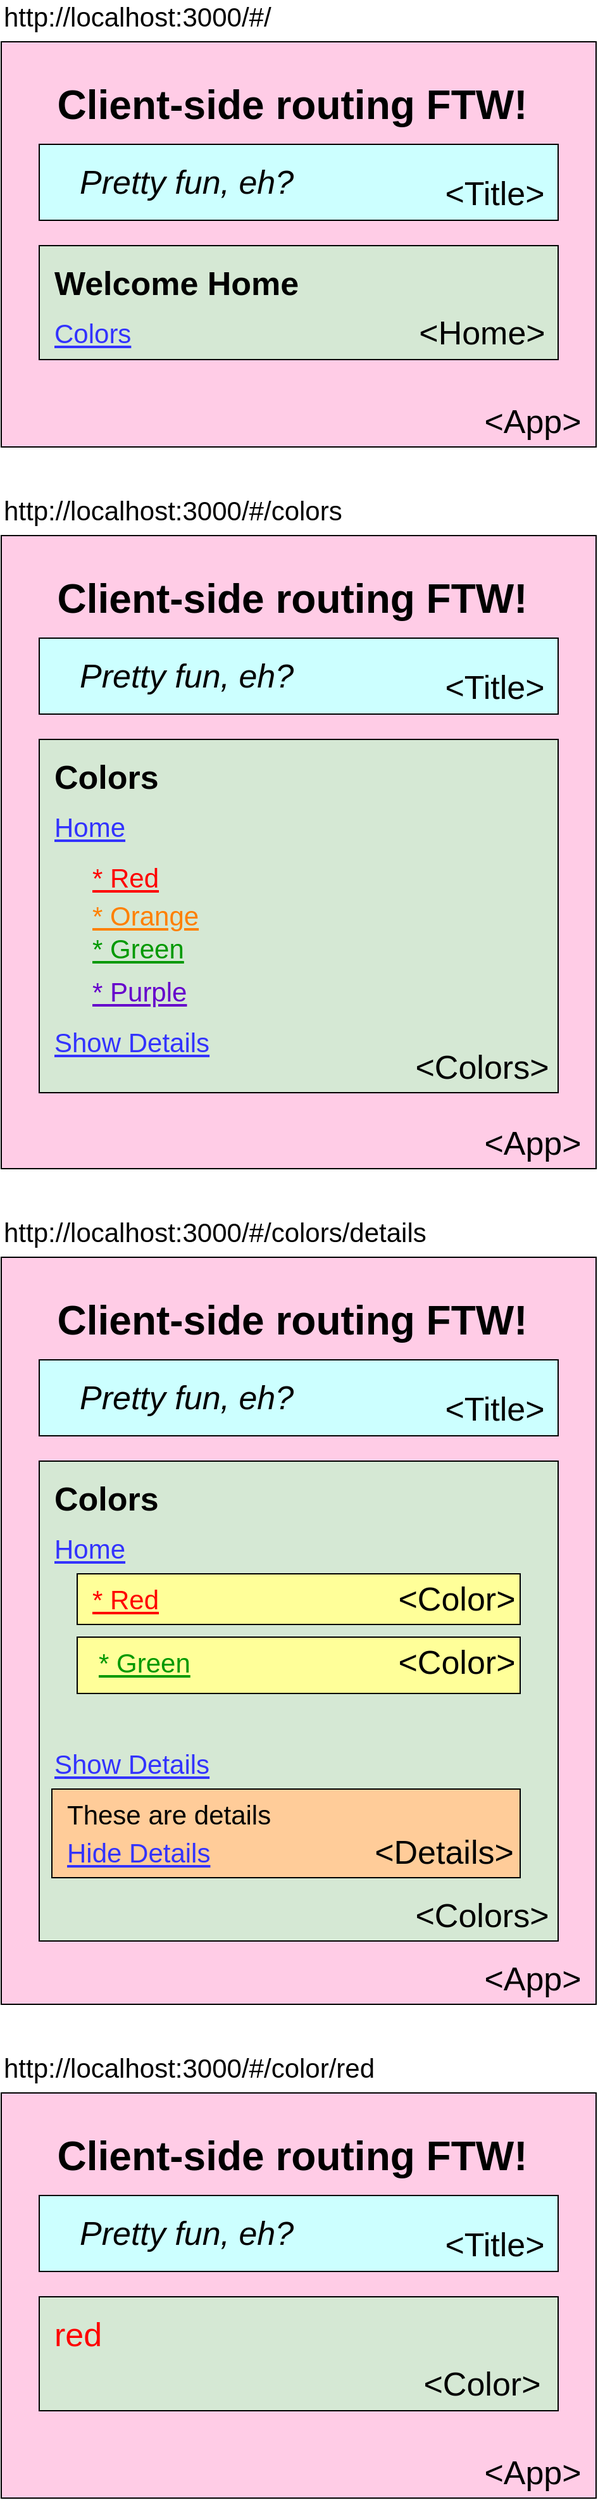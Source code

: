 <mxfile version="12.9.9" type="device"><diagram id="0Zl4t6_2vY1DB8SPb5QY" name="Page-1"><mxGraphModel dx="1422" dy="785" grid="1" gridSize="10" guides="1" tooltips="1" connect="1" arrows="1" fold="1" page="1" pageScale="1" pageWidth="827" pageHeight="1169" math="0" shadow="0"><root><mxCell id="0"/><mxCell id="1" parent="0"/><mxCell id="jJ7Za0xZ4OZuTbOTkPoN-1" value="" style="rounded=0;whiteSpace=wrap;html=1;fillColor=#FFCCE6;" vertex="1" parent="1"><mxGeometry x="150" y="80" width="470" height="320" as="geometry"/></mxCell><mxCell id="jJ7Za0xZ4OZuTbOTkPoN-2" value="Client-side routing FTW!" style="text;html=1;strokeColor=none;fillColor=none;align=center;verticalAlign=middle;whiteSpace=wrap;rounded=0;fontSize=32;fontStyle=1" vertex="1" parent="1"><mxGeometry x="180" y="120" width="400" height="20" as="geometry"/></mxCell><mxCell id="jJ7Za0xZ4OZuTbOTkPoN-3" value="&amp;lt;App&amp;gt;" style="text;html=1;strokeColor=none;fillColor=none;align=center;verticalAlign=middle;whiteSpace=wrap;rounded=0;fontSize=26;fontColor=#000000;" vertex="1" parent="1"><mxGeometry x="550" y="370" width="40" height="20" as="geometry"/></mxCell><mxCell id="jJ7Za0xZ4OZuTbOTkPoN-4" value="" style="rounded=0;whiteSpace=wrap;html=1;fillColor=#CCFFFF;fontSize=26;fontColor=#FFCCE6;" vertex="1" parent="1"><mxGeometry x="180" y="161" width="410" height="60" as="geometry"/></mxCell><mxCell id="jJ7Za0xZ4OZuTbOTkPoN-5" value="Pretty fun, eh?" style="text;html=1;strokeColor=none;fillColor=none;align=left;verticalAlign=middle;whiteSpace=wrap;rounded=0;fontSize=26;fontColor=#000000;fontStyle=2" vertex="1" parent="1"><mxGeometry x="210" y="181" width="250" height="20" as="geometry"/></mxCell><mxCell id="jJ7Za0xZ4OZuTbOTkPoN-6" value="&amp;lt;Title&amp;gt;" style="text;html=1;strokeColor=none;fillColor=none;align=center;verticalAlign=middle;whiteSpace=wrap;rounded=0;fontSize=26;fontColor=#000000;" vertex="1" parent="1"><mxGeometry x="520" y="190" width="40" height="20" as="geometry"/></mxCell><mxCell id="jJ7Za0xZ4OZuTbOTkPoN-8" value="" style="rounded=0;whiteSpace=wrap;html=1;fillColor=#D5E8D4;fontSize=26;fontColor=#CCFFFF;" vertex="1" parent="1"><mxGeometry x="180" y="241" width="410" height="90" as="geometry"/></mxCell><mxCell id="jJ7Za0xZ4OZuTbOTkPoN-9" value="&amp;lt;Home&amp;gt;" style="text;html=1;strokeColor=none;fillColor=none;align=center;verticalAlign=middle;whiteSpace=wrap;rounded=0;fontSize=26;fontColor=#000000;" vertex="1" parent="1"><mxGeometry x="510" y="300" width="40" height="20" as="geometry"/></mxCell><mxCell id="jJ7Za0xZ4OZuTbOTkPoN-11" value="&lt;div&gt;Welcome Home&lt;br&gt;&lt;/div&gt;" style="text;html=1;strokeColor=none;fillColor=none;align=left;verticalAlign=middle;whiteSpace=wrap;rounded=0;fontSize=26;fontStyle=1" vertex="1" parent="1"><mxGeometry x="190" y="261" width="330" height="20" as="geometry"/></mxCell><mxCell id="jJ7Za0xZ4OZuTbOTkPoN-12" value="Colors" style="text;html=1;strokeColor=none;fillColor=none;align=left;verticalAlign=middle;whiteSpace=wrap;rounded=0;fontSize=21;fontColor=#3333FF;fontStyle=4" vertex="1" parent="1"><mxGeometry x="190" y="300" width="40" height="20" as="geometry"/></mxCell><mxCell id="jJ7Za0xZ4OZuTbOTkPoN-13" value="" style="rounded=0;whiteSpace=wrap;html=1;fillColor=#FFCCE6;" vertex="1" parent="1"><mxGeometry x="150" y="470" width="470" height="500" as="geometry"/></mxCell><mxCell id="jJ7Za0xZ4OZuTbOTkPoN-14" value="Client-side routing FTW!" style="text;html=1;strokeColor=none;fillColor=none;align=center;verticalAlign=middle;whiteSpace=wrap;rounded=0;fontSize=32;fontStyle=1" vertex="1" parent="1"><mxGeometry x="180" y="510" width="400" height="20" as="geometry"/></mxCell><mxCell id="jJ7Za0xZ4OZuTbOTkPoN-15" value="&amp;lt;App&amp;gt;" style="text;html=1;strokeColor=none;fillColor=none;align=center;verticalAlign=middle;whiteSpace=wrap;rounded=0;fontSize=26;fontColor=#000000;" vertex="1" parent="1"><mxGeometry x="550" y="940" width="40" height="20" as="geometry"/></mxCell><mxCell id="jJ7Za0xZ4OZuTbOTkPoN-16" value="" style="rounded=0;whiteSpace=wrap;html=1;fillColor=#CCFFFF;fontSize=26;fontColor=#FFCCE6;" vertex="1" parent="1"><mxGeometry x="180" y="551" width="410" height="60" as="geometry"/></mxCell><mxCell id="jJ7Za0xZ4OZuTbOTkPoN-17" value="Pretty fun, eh?" style="text;html=1;strokeColor=none;fillColor=none;align=left;verticalAlign=middle;whiteSpace=wrap;rounded=0;fontSize=26;fontColor=#000000;fontStyle=2" vertex="1" parent="1"><mxGeometry x="210" y="571" width="250" height="20" as="geometry"/></mxCell><mxCell id="jJ7Za0xZ4OZuTbOTkPoN-18" value="&amp;lt;Title&amp;gt;" style="text;html=1;strokeColor=none;fillColor=none;align=center;verticalAlign=middle;whiteSpace=wrap;rounded=0;fontSize=26;fontColor=#000000;" vertex="1" parent="1"><mxGeometry x="520" y="580" width="40" height="20" as="geometry"/></mxCell><mxCell id="jJ7Za0xZ4OZuTbOTkPoN-19" value="" style="rounded=0;whiteSpace=wrap;html=1;fillColor=#D5E8D4;fontSize=26;fontColor=#CCFFFF;" vertex="1" parent="1"><mxGeometry x="180" y="631" width="410" height="279" as="geometry"/></mxCell><mxCell id="jJ7Za0xZ4OZuTbOTkPoN-20" value="&amp;lt;Colors&amp;gt;" style="text;html=1;strokeColor=none;fillColor=none;align=center;verticalAlign=middle;whiteSpace=wrap;rounded=0;fontSize=26;fontColor=#000000;" vertex="1" parent="1"><mxGeometry x="510" y="880" width="40" height="20" as="geometry"/></mxCell><mxCell id="jJ7Za0xZ4OZuTbOTkPoN-21" value="Colors" style="text;html=1;strokeColor=none;fillColor=none;align=left;verticalAlign=middle;whiteSpace=wrap;rounded=0;fontSize=26;fontStyle=1" vertex="1" parent="1"><mxGeometry x="190" y="651" width="330" height="20" as="geometry"/></mxCell><mxCell id="jJ7Za0xZ4OZuTbOTkPoN-22" value="Home" style="text;html=1;strokeColor=none;fillColor=none;align=left;verticalAlign=middle;whiteSpace=wrap;rounded=0;fontSize=21;fontColor=#3333FF;fontStyle=4" vertex="1" parent="1"><mxGeometry x="190" y="690" width="70" height="20" as="geometry"/></mxCell><mxCell id="jJ7Za0xZ4OZuTbOTkPoN-23" value="* Red" style="text;html=1;strokeColor=none;fillColor=none;align=left;verticalAlign=middle;whiteSpace=wrap;rounded=0;fontSize=21;fontColor=#FF0000;fontStyle=4" vertex="1" parent="1"><mxGeometry x="220" y="730" width="90" height="20" as="geometry"/></mxCell><mxCell id="jJ7Za0xZ4OZuTbOTkPoN-24" value="http://localhost:3000/#/" style="text;html=1;strokeColor=none;fillColor=none;align=left;verticalAlign=middle;whiteSpace=wrap;rounded=0;fontSize=21;fontColor=#000000;" vertex="1" parent="1"><mxGeometry x="150" y="50" width="280" height="20" as="geometry"/></mxCell><mxCell id="jJ7Za0xZ4OZuTbOTkPoN-25" value="http://localhost:3000/#/colors" style="text;html=1;strokeColor=none;fillColor=none;align=left;verticalAlign=middle;whiteSpace=wrap;rounded=0;fontSize=21;fontColor=#000000;" vertex="1" parent="1"><mxGeometry x="150" y="440" width="280" height="20" as="geometry"/></mxCell><mxCell id="jJ7Za0xZ4OZuTbOTkPoN-26" value="* Orange" style="text;html=1;strokeColor=none;fillColor=none;align=left;verticalAlign=middle;whiteSpace=wrap;rounded=0;fontSize=21;fontColor=#FF8000;fontStyle=4" vertex="1" parent="1"><mxGeometry x="220" y="760" width="90" height="20" as="geometry"/></mxCell><mxCell id="jJ7Za0xZ4OZuTbOTkPoN-27" value="* Green" style="text;html=1;strokeColor=none;fillColor=none;align=left;verticalAlign=middle;whiteSpace=wrap;rounded=0;fontSize=21;fontColor=#009900;fontStyle=4" vertex="1" parent="1"><mxGeometry x="220" y="785.5" width="90" height="20" as="geometry"/></mxCell><mxCell id="jJ7Za0xZ4OZuTbOTkPoN-28" value="* Purple" style="text;html=1;strokeColor=none;fillColor=none;align=left;verticalAlign=middle;whiteSpace=wrap;rounded=0;fontSize=21;fontColor=#6600CC;fontStyle=4" vertex="1" parent="1"><mxGeometry x="220" y="820" width="90" height="20" as="geometry"/></mxCell><mxCell id="jJ7Za0xZ4OZuTbOTkPoN-29" value="Show Details" style="text;html=1;strokeColor=none;fillColor=none;align=left;verticalAlign=middle;whiteSpace=wrap;rounded=0;fontSize=21;fontColor=#3333FF;fontStyle=4" vertex="1" parent="1"><mxGeometry x="190" y="860" width="140" height="20" as="geometry"/></mxCell><mxCell id="jJ7Za0xZ4OZuTbOTkPoN-30" value="" style="rounded=0;whiteSpace=wrap;html=1;fillColor=#FFCCE6;" vertex="1" parent="1"><mxGeometry x="150" y="1040" width="470" height="590" as="geometry"/></mxCell><mxCell id="jJ7Za0xZ4OZuTbOTkPoN-31" value="Client-side routing FTW!" style="text;html=1;strokeColor=none;fillColor=none;align=center;verticalAlign=middle;whiteSpace=wrap;rounded=0;fontSize=32;fontStyle=1" vertex="1" parent="1"><mxGeometry x="180" y="1080" width="400" height="20" as="geometry"/></mxCell><mxCell id="jJ7Za0xZ4OZuTbOTkPoN-32" value="&amp;lt;App&amp;gt;" style="text;html=1;strokeColor=none;fillColor=none;align=center;verticalAlign=middle;whiteSpace=wrap;rounded=0;fontSize=26;fontColor=#000000;" vertex="1" parent="1"><mxGeometry x="550" y="1600" width="40" height="20" as="geometry"/></mxCell><mxCell id="jJ7Za0xZ4OZuTbOTkPoN-33" value="" style="rounded=0;whiteSpace=wrap;html=1;fillColor=#CCFFFF;fontSize=26;fontColor=#FFCCE6;" vertex="1" parent="1"><mxGeometry x="180" y="1121" width="410" height="60" as="geometry"/></mxCell><mxCell id="jJ7Za0xZ4OZuTbOTkPoN-34" value="Pretty fun, eh?" style="text;html=1;strokeColor=none;fillColor=none;align=left;verticalAlign=middle;whiteSpace=wrap;rounded=0;fontSize=26;fontColor=#000000;fontStyle=2" vertex="1" parent="1"><mxGeometry x="210" y="1141" width="250" height="20" as="geometry"/></mxCell><mxCell id="jJ7Za0xZ4OZuTbOTkPoN-35" value="&amp;lt;Title&amp;gt;" style="text;html=1;strokeColor=none;fillColor=none;align=center;verticalAlign=middle;whiteSpace=wrap;rounded=0;fontSize=26;fontColor=#000000;" vertex="1" parent="1"><mxGeometry x="520" y="1150" width="40" height="20" as="geometry"/></mxCell><mxCell id="jJ7Za0xZ4OZuTbOTkPoN-36" value="" style="rounded=0;whiteSpace=wrap;html=1;fillColor=#D5E8D4;fontSize=26;fontColor=#CCFFFF;" vertex="1" parent="1"><mxGeometry x="180" y="1201" width="410" height="379" as="geometry"/></mxCell><mxCell id="jJ7Za0xZ4OZuTbOTkPoN-37" value="&amp;lt;Colors&amp;gt;" style="text;html=1;strokeColor=none;fillColor=none;align=center;verticalAlign=middle;whiteSpace=wrap;rounded=0;fontSize=26;fontColor=#000000;" vertex="1" parent="1"><mxGeometry x="510" y="1550" width="40" height="20" as="geometry"/></mxCell><mxCell id="jJ7Za0xZ4OZuTbOTkPoN-38" value="Colors" style="text;html=1;strokeColor=none;fillColor=none;align=left;verticalAlign=middle;whiteSpace=wrap;rounded=0;fontSize=26;fontStyle=1" vertex="1" parent="1"><mxGeometry x="190" y="1221" width="330" height="20" as="geometry"/></mxCell><mxCell id="jJ7Za0xZ4OZuTbOTkPoN-39" value="Home" style="text;html=1;strokeColor=none;fillColor=none;align=left;verticalAlign=middle;whiteSpace=wrap;rounded=0;fontSize=21;fontColor=#3333FF;fontStyle=4" vertex="1" parent="1"><mxGeometry x="190" y="1260" width="70" height="20" as="geometry"/></mxCell><mxCell id="jJ7Za0xZ4OZuTbOTkPoN-41" value="http://localhost:3000/#/colors/details" style="text;html=1;strokeColor=none;fillColor=none;align=left;verticalAlign=middle;whiteSpace=wrap;rounded=0;fontSize=21;fontColor=#000000;" vertex="1" parent="1"><mxGeometry x="150" y="1010" width="380" height="20" as="geometry"/></mxCell><mxCell id="jJ7Za0xZ4OZuTbOTkPoN-45" value="Show Details" style="text;html=1;strokeColor=none;fillColor=none;align=left;verticalAlign=middle;whiteSpace=wrap;rounded=0;fontSize=21;fontColor=#3333FF;fontStyle=4" vertex="1" parent="1"><mxGeometry x="190" y="1430" width="140" height="20" as="geometry"/></mxCell><mxCell id="jJ7Za0xZ4OZuTbOTkPoN-47" value="" style="rounded=0;whiteSpace=wrap;html=1;fillColor=#FFCC99;fontSize=21;fontColor=#000000;align=left;" vertex="1" parent="1"><mxGeometry x="190" y="1460" width="370" height="70" as="geometry"/></mxCell><mxCell id="jJ7Za0xZ4OZuTbOTkPoN-46" value="These are details" style="text;html=1;strokeColor=none;fillColor=none;align=left;verticalAlign=middle;whiteSpace=wrap;rounded=0;fontSize=21;fontColor=#000000;" vertex="1" parent="1"><mxGeometry x="200" y="1470" width="200" height="20" as="geometry"/></mxCell><mxCell id="jJ7Za0xZ4OZuTbOTkPoN-48" value="&amp;lt;Details&amp;gt;" style="text;html=1;strokeColor=none;fillColor=none;align=center;verticalAlign=middle;whiteSpace=wrap;rounded=0;fontSize=26;fontColor=#000000;" vertex="1" parent="1"><mxGeometry x="480" y="1500" width="40" height="20" as="geometry"/></mxCell><mxCell id="jJ7Za0xZ4OZuTbOTkPoN-49" value="Hide Details" style="text;html=1;strokeColor=none;fillColor=none;align=left;verticalAlign=middle;whiteSpace=wrap;rounded=0;fontSize=21;fontColor=#3333FF;fontStyle=4" vertex="1" parent="1"><mxGeometry x="200" y="1500" width="140" height="20" as="geometry"/></mxCell><mxCell id="jJ7Za0xZ4OZuTbOTkPoN-51" value="" style="rounded=0;whiteSpace=wrap;html=1;fillColor=#FFCCE6;" vertex="1" parent="1"><mxGeometry x="150" y="1700" width="470" height="320" as="geometry"/></mxCell><mxCell id="jJ7Za0xZ4OZuTbOTkPoN-52" value="Client-side routing FTW!" style="text;html=1;strokeColor=none;fillColor=none;align=center;verticalAlign=middle;whiteSpace=wrap;rounded=0;fontSize=32;fontStyle=1" vertex="1" parent="1"><mxGeometry x="180" y="1740" width="400" height="20" as="geometry"/></mxCell><mxCell id="jJ7Za0xZ4OZuTbOTkPoN-53" value="&amp;lt;App&amp;gt;" style="text;html=1;strokeColor=none;fillColor=none;align=center;verticalAlign=middle;whiteSpace=wrap;rounded=0;fontSize=26;fontColor=#000000;" vertex="1" parent="1"><mxGeometry x="550" y="1990" width="40" height="20" as="geometry"/></mxCell><mxCell id="jJ7Za0xZ4OZuTbOTkPoN-54" value="" style="rounded=0;whiteSpace=wrap;html=1;fillColor=#CCFFFF;fontSize=26;fontColor=#FFCCE6;" vertex="1" parent="1"><mxGeometry x="180" y="1781" width="410" height="60" as="geometry"/></mxCell><mxCell id="jJ7Za0xZ4OZuTbOTkPoN-55" value="Pretty fun, eh?" style="text;html=1;strokeColor=none;fillColor=none;align=left;verticalAlign=middle;whiteSpace=wrap;rounded=0;fontSize=26;fontColor=#000000;fontStyle=2" vertex="1" parent="1"><mxGeometry x="210" y="1801" width="250" height="20" as="geometry"/></mxCell><mxCell id="jJ7Za0xZ4OZuTbOTkPoN-56" value="&amp;lt;Title&amp;gt;" style="text;html=1;strokeColor=none;fillColor=none;align=center;verticalAlign=middle;whiteSpace=wrap;rounded=0;fontSize=26;fontColor=#000000;" vertex="1" parent="1"><mxGeometry x="520" y="1810" width="40" height="20" as="geometry"/></mxCell><mxCell id="jJ7Za0xZ4OZuTbOTkPoN-57" value="" style="rounded=0;whiteSpace=wrap;html=1;fillColor=#D5E8D4;fontSize=26;fontColor=#CCFFFF;" vertex="1" parent="1"><mxGeometry x="180" y="1861" width="410" height="90" as="geometry"/></mxCell><mxCell id="jJ7Za0xZ4OZuTbOTkPoN-58" value="&amp;lt;Color&amp;gt;" style="text;html=1;strokeColor=none;fillColor=none;align=center;verticalAlign=middle;whiteSpace=wrap;rounded=0;fontSize=26;fontColor=#000000;" vertex="1" parent="1"><mxGeometry x="510" y="1920" width="40" height="20" as="geometry"/></mxCell><mxCell id="jJ7Za0xZ4OZuTbOTkPoN-59" value="red" style="text;html=1;strokeColor=none;fillColor=none;align=left;verticalAlign=middle;whiteSpace=wrap;rounded=0;fontSize=26;fontStyle=0;fontColor=#FF0000;" vertex="1" parent="1"><mxGeometry x="190" y="1881" width="330" height="20" as="geometry"/></mxCell><mxCell id="jJ7Za0xZ4OZuTbOTkPoN-61" value="http://localhost:3000/#/color/red" style="text;html=1;strokeColor=none;fillColor=none;align=left;verticalAlign=middle;whiteSpace=wrap;rounded=0;fontSize=21;fontColor=#000000;" vertex="1" parent="1"><mxGeometry x="150" y="1670" width="350" height="20" as="geometry"/></mxCell><mxCell id="jJ7Za0xZ4OZuTbOTkPoN-62" value="" style="rounded=0;whiteSpace=wrap;html=1;fillColor=#FFFF99;fontSize=21;fontColor=#FF0000;align=left;" vertex="1" parent="1"><mxGeometry x="210" y="1290" width="350" height="40" as="geometry"/></mxCell><mxCell id="jJ7Za0xZ4OZuTbOTkPoN-63" value="&amp;lt;Color&amp;gt;" style="text;html=1;strokeColor=none;fillColor=none;align=center;verticalAlign=middle;whiteSpace=wrap;rounded=0;fontSize=26;fontColor=#000000;" vertex="1" parent="1"><mxGeometry x="490" y="1300" width="40" height="20" as="geometry"/></mxCell><mxCell id="jJ7Za0xZ4OZuTbOTkPoN-40" value="* Red" style="text;html=1;strokeColor=none;fillColor=none;align=left;verticalAlign=middle;whiteSpace=wrap;rounded=0;fontSize=21;fontColor=#FF0000;fontStyle=4" vertex="1" parent="1"><mxGeometry x="220" y="1300" width="90" height="20" as="geometry"/></mxCell><mxCell id="jJ7Za0xZ4OZuTbOTkPoN-64" value="" style="rounded=0;whiteSpace=wrap;html=1;fillColor=#FFFF99;fontSize=21;fontColor=#FF0000;align=left;" vertex="1" parent="1"><mxGeometry x="210" y="1340" width="350" height="44.5" as="geometry"/></mxCell><mxCell id="jJ7Za0xZ4OZuTbOTkPoN-65" value="&amp;lt;Color&amp;gt;" style="text;html=1;strokeColor=none;fillColor=none;align=center;verticalAlign=middle;whiteSpace=wrap;rounded=0;fontSize=26;fontColor=#000000;" vertex="1" parent="1"><mxGeometry x="490" y="1350" width="40" height="20" as="geometry"/></mxCell><mxCell id="jJ7Za0xZ4OZuTbOTkPoN-43" value="* Green" style="text;html=1;strokeColor=none;fillColor=none;align=left;verticalAlign=middle;whiteSpace=wrap;rounded=0;fontSize=21;fontColor=#009900;fontStyle=4" vertex="1" parent="1"><mxGeometry x="225" y="1350" width="90" height="20" as="geometry"/></mxCell></root></mxGraphModel></diagram></mxfile>